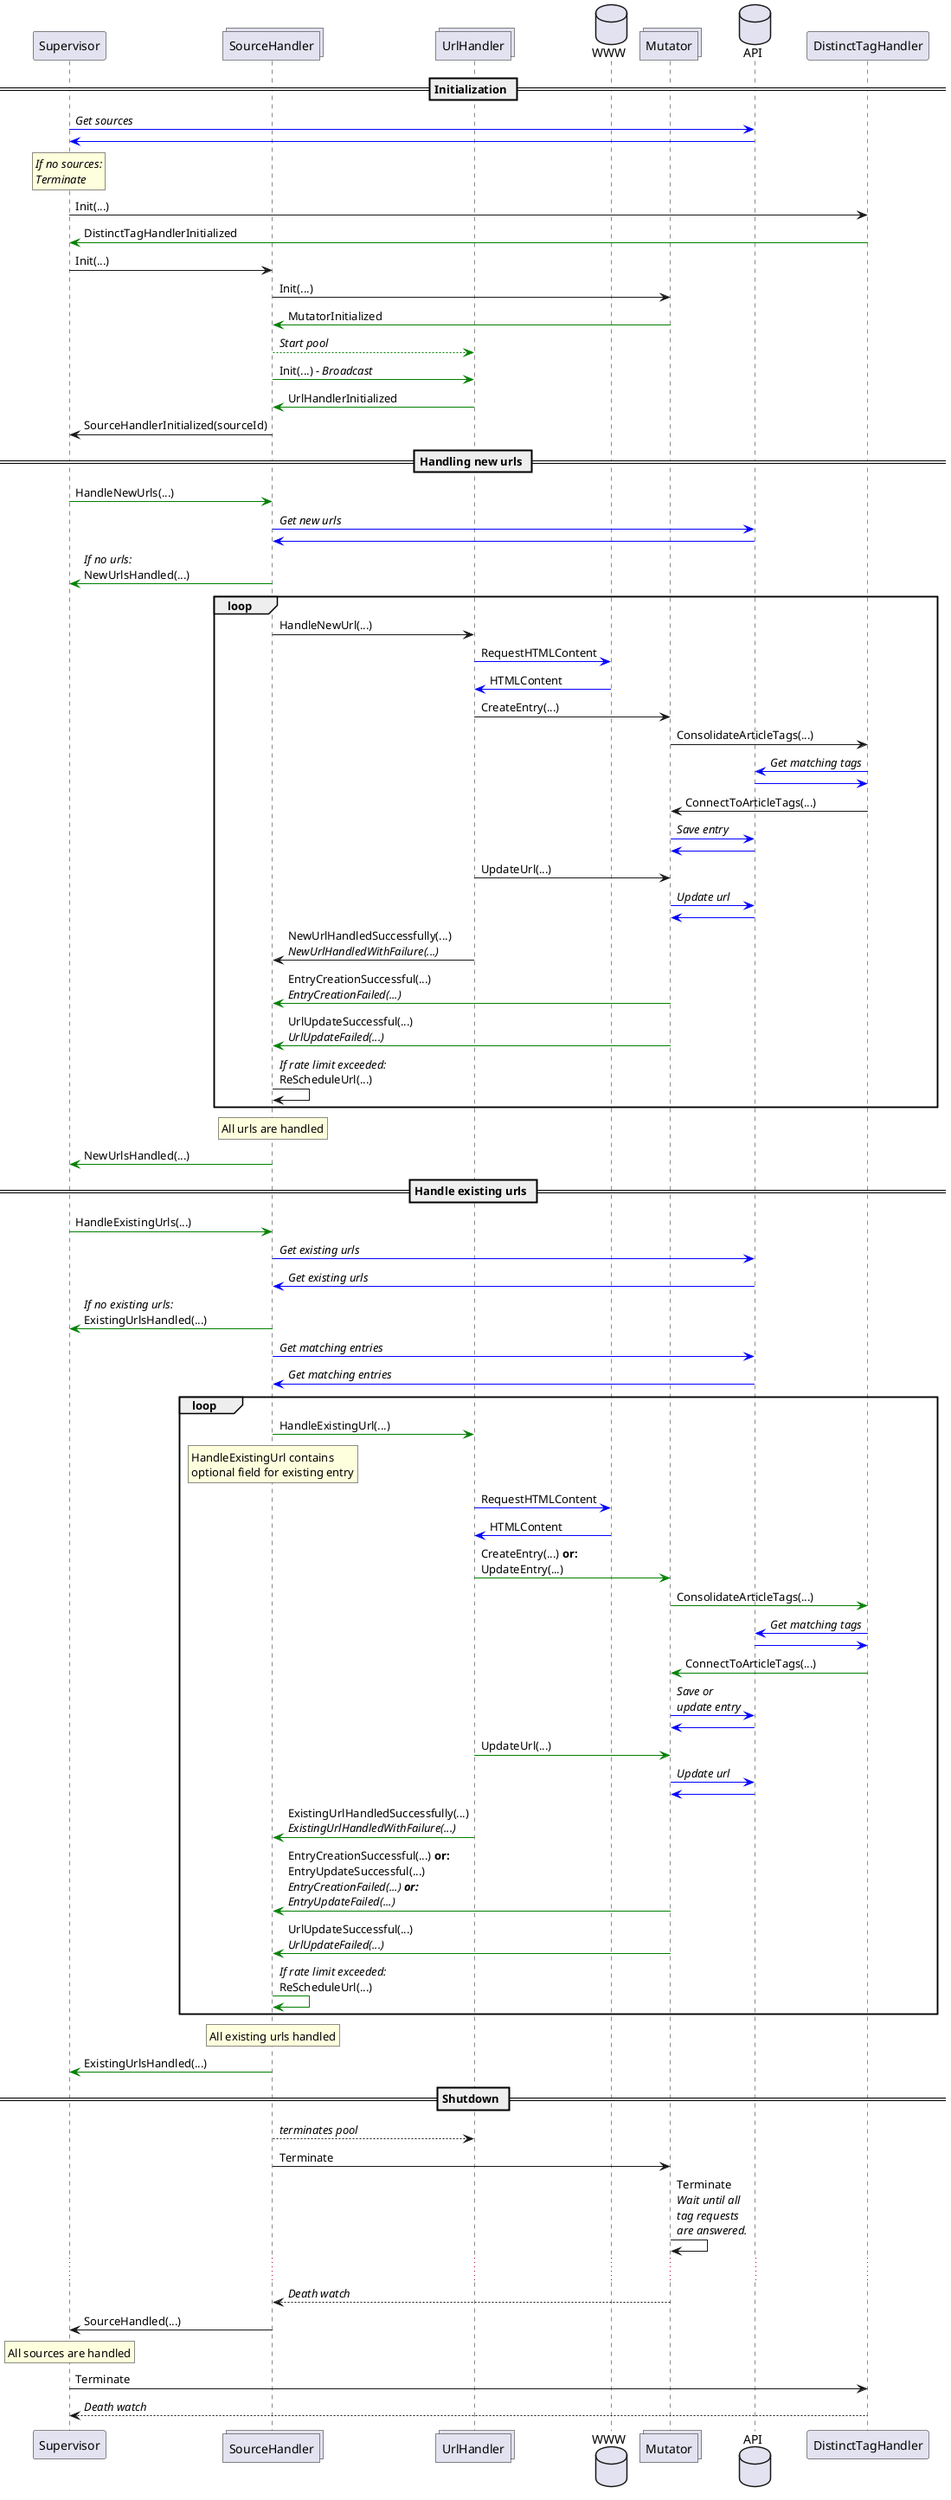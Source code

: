 @startuml
participant Supervisor
collections SourceHandler
collections UrlHandler
database WWW
collections Mutator
database API

== Initialization ==
Supervisor -[#blue]> API: //Get sources//
API -[#blue]> Supervisor
rnote over Supervisor: //If no sources://\n//Terminate//
Supervisor -> DistinctTagHandler: Init(...)
DistinctTagHandler -[#green]> Supervisor: DistinctTagHandlerInitialized

Supervisor -> SourceHandler: Init(...)
SourceHandler -> Mutator: Init(...)
Mutator -[#green]> SourceHandler: MutatorInitialized
SourceHandler -[#green]-> UrlHandler: //Start pool//
SourceHandler -[#green]> UrlHandler: Init(...) //- Broadcast//
UrlHandler -[#green]> SourceHandler: UrlHandlerInitialized
SourceHandler -> Supervisor: SourceHandlerInitialized(sourceId)

== Handling new urls ==
Supervisor -[#green]> SourceHandler: HandleNewUrls(...)
SourceHandler -[#blue]> API: //Get new urls//
API -[#blue]> SourceHandler
SourceHandler -[#green]> Supervisor: //If no urls://\nNewUrlsHandled(...)

loop
SourceHandler -> UrlHandler: HandleNewUrl(...)
UrlHandler -[#blue]> WWW: RequestHTMLContent
WWW -[#blue]> UrlHandler: HTMLContent

UrlHandler -> Mutator: CreateEntry(...)
Mutator -> DistinctTagHandler: ConsolidateArticleTags(...)
DistinctTagHandler -[#blue]> API: //Get matching tags//
API -[#blue]> DistinctTagHandler
DistinctTagHandler -> Mutator: ConnectToArticleTags(...)
Mutator -[#blue]> API: //Save entry//
API -[#blue]> Mutator
UrlHandler -> Mutator: UpdateUrl(...)
Mutator -[#blue]> API: //Update url//
API -[#blue]> Mutator
UrlHandler -> SourceHandler: NewUrlHandledSuccessfully(...)\n//NewUrlHandledWithFailure(...)//

Mutator -[#green]> SourceHandler: EntryCreationSuccessful(...)\n//EntryCreationFailed(...)//
Mutator -[#green]> SourceHandler: UrlUpdateSuccessful(...)\n//UrlUpdateFailed(...)//

SourceHandler -> SourceHandler: //If rate limit exceeded://\nReScheduleUrl(...)
end loop

rnote over SourceHandler
    All urls are handled
endrnote

SourceHandler -[#green]> Supervisor: NewUrlsHandled(...)

== Handle existing urls ==

Supervisor -[#green]> SourceHandler: HandleExistingUrls(...)
SourceHandler -[#blue]> API: //Get existing urls//
API -[#blue]> SourceHandler: //Get existing urls//
SourceHandler -[#green]> Supervisor: //If no existing urls://\nExistingUrlsHandled(...)
SourceHandler -[#blue]> API: //Get matching entries//
API -[#blue]> SourceHandler: //Get matching entries//

loop
    SourceHandler -[#green]> UrlHandler: HandleExistingUrl(...)
    rnote over SourceHandler: HandleExistingUrl contains\noptional field for existing entry
    UrlHandler -[#blue]> WWW: RequestHTMLContent
    WWW -[#blue]> UrlHandler: HTMLContent

    UrlHandler -[#green]> Mutator: CreateEntry(...) **or:**\nUpdateEntry(...)
    Mutator -[#green]> DistinctTagHandler: ConsolidateArticleTags(...)
    DistinctTagHandler -[#blue]> API: //Get matching tags//
    API -[#blue]> DistinctTagHandler
    DistinctTagHandler -[#green]> Mutator: ConnectToArticleTags(...)
    Mutator -[#blue]> API: //Save or//\n//update entry//
    API -[#blue]> Mutator
    UrlHandler -[#green]> Mutator: UpdateUrl(...)
    Mutator -[#blue]> API: //Update url//
    API -[#blue]> Mutator
    UrlHandler -[#green]> SourceHandler: ExistingUrlHandledSuccessfully(...)\n//ExistingUrlHandledWithFailure(...)//

    Mutator -[#green]> SourceHandler: EntryCreationSuccessful(...) **or:**\nEntryUpdateSuccessful(...)\n//EntryCreationFailed(...) **or:**//\n//EntryUpdateFailed(...)//

    Mutator -[#green]> SourceHandler: UrlUpdateSuccessful(...)\n//UrlUpdateFailed(...)//

    SourceHandler -[#green]> SourceHandler: //If rate limit exceeded://\nReScheduleUrl(...)
end loop

rnote over SourceHandler
    All existing urls handled
endrnote

SourceHandler -[#green]> Supervisor: ExistingUrlsHandled(...)

== Shutdown ==

SourceHandler --> UrlHandler: //terminates pool//
SourceHandler -> Mutator: Terminate
Mutator -> Mutator: Terminate\n//Wait until all//\n//tag requests//\n//are answered.//
...
Mutator --> SourceHandler: //Death watch//

SourceHandler -> Supervisor:SourceHandled(...)

rnote over Supervisor
    All sources are handled
endrnote
Supervisor -> DistinctTagHandler: Terminate
DistinctTagHandler --> Supervisor: //Death watch//

@enduml